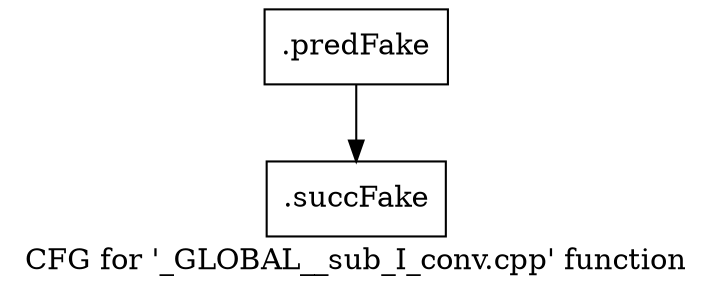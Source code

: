 digraph "CFG for '_GLOBAL__sub_I_conv.cpp' function" {
	label="CFG for '_GLOBAL__sub_I_conv.cpp' function";

	Node0x4727290 [shape=record,filename="../../../../../Sources/conv/conv.cpp",linenumber="0",label="{.predFake}"];
	Node0x4727290 -> Node0x48401a0[ callList="" memoryops="" filename="../../../../../Sources/conv/conv.cpp" execusionnum="0"];
	Node0x48401a0 [shape=record,filename="",linenumber="",label="{.succFake}"];
}
